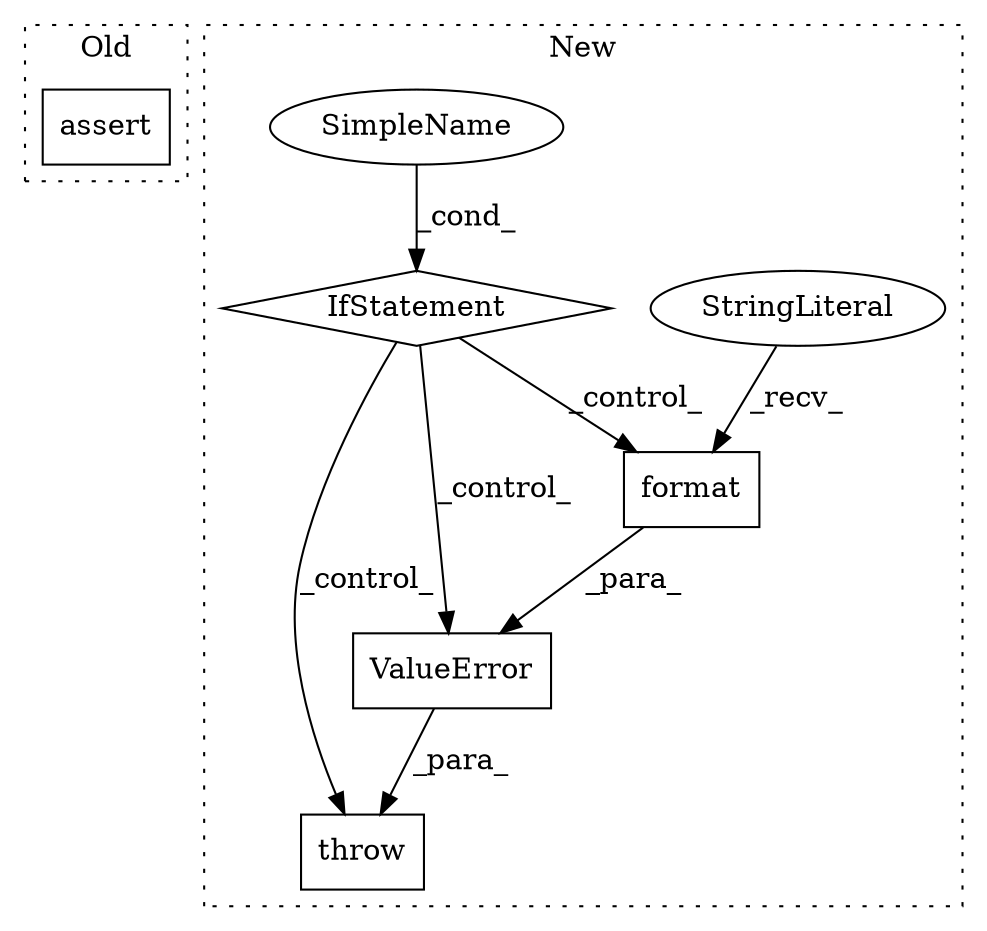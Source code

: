 digraph G {
subgraph cluster0 {
1 [label="assert" a="6" s="42415" l="7" shape="box"];
label = "Old";
style="dotted";
}
subgraph cluster1 {
2 [label="format" a="32" s="42548,42565" l="7,1" shape="box"];
3 [label="IfStatement" a="25" s="42450,42468" l="4,2" shape="diamond"];
4 [label="SimpleName" a="42" s="" l="" shape="ellipse"];
5 [label="StringLiteral" a="45" s="42497" l="50" shape="ellipse"];
6 [label="throw" a="53" s="42480" l="6" shape="box"];
7 [label="ValueError" a="32" s="42486,42566" l="11,1" shape="box"];
label = "New";
style="dotted";
}
2 -> 7 [label="_para_"];
3 -> 2 [label="_control_"];
3 -> 7 [label="_control_"];
3 -> 6 [label="_control_"];
4 -> 3 [label="_cond_"];
5 -> 2 [label="_recv_"];
7 -> 6 [label="_para_"];
}